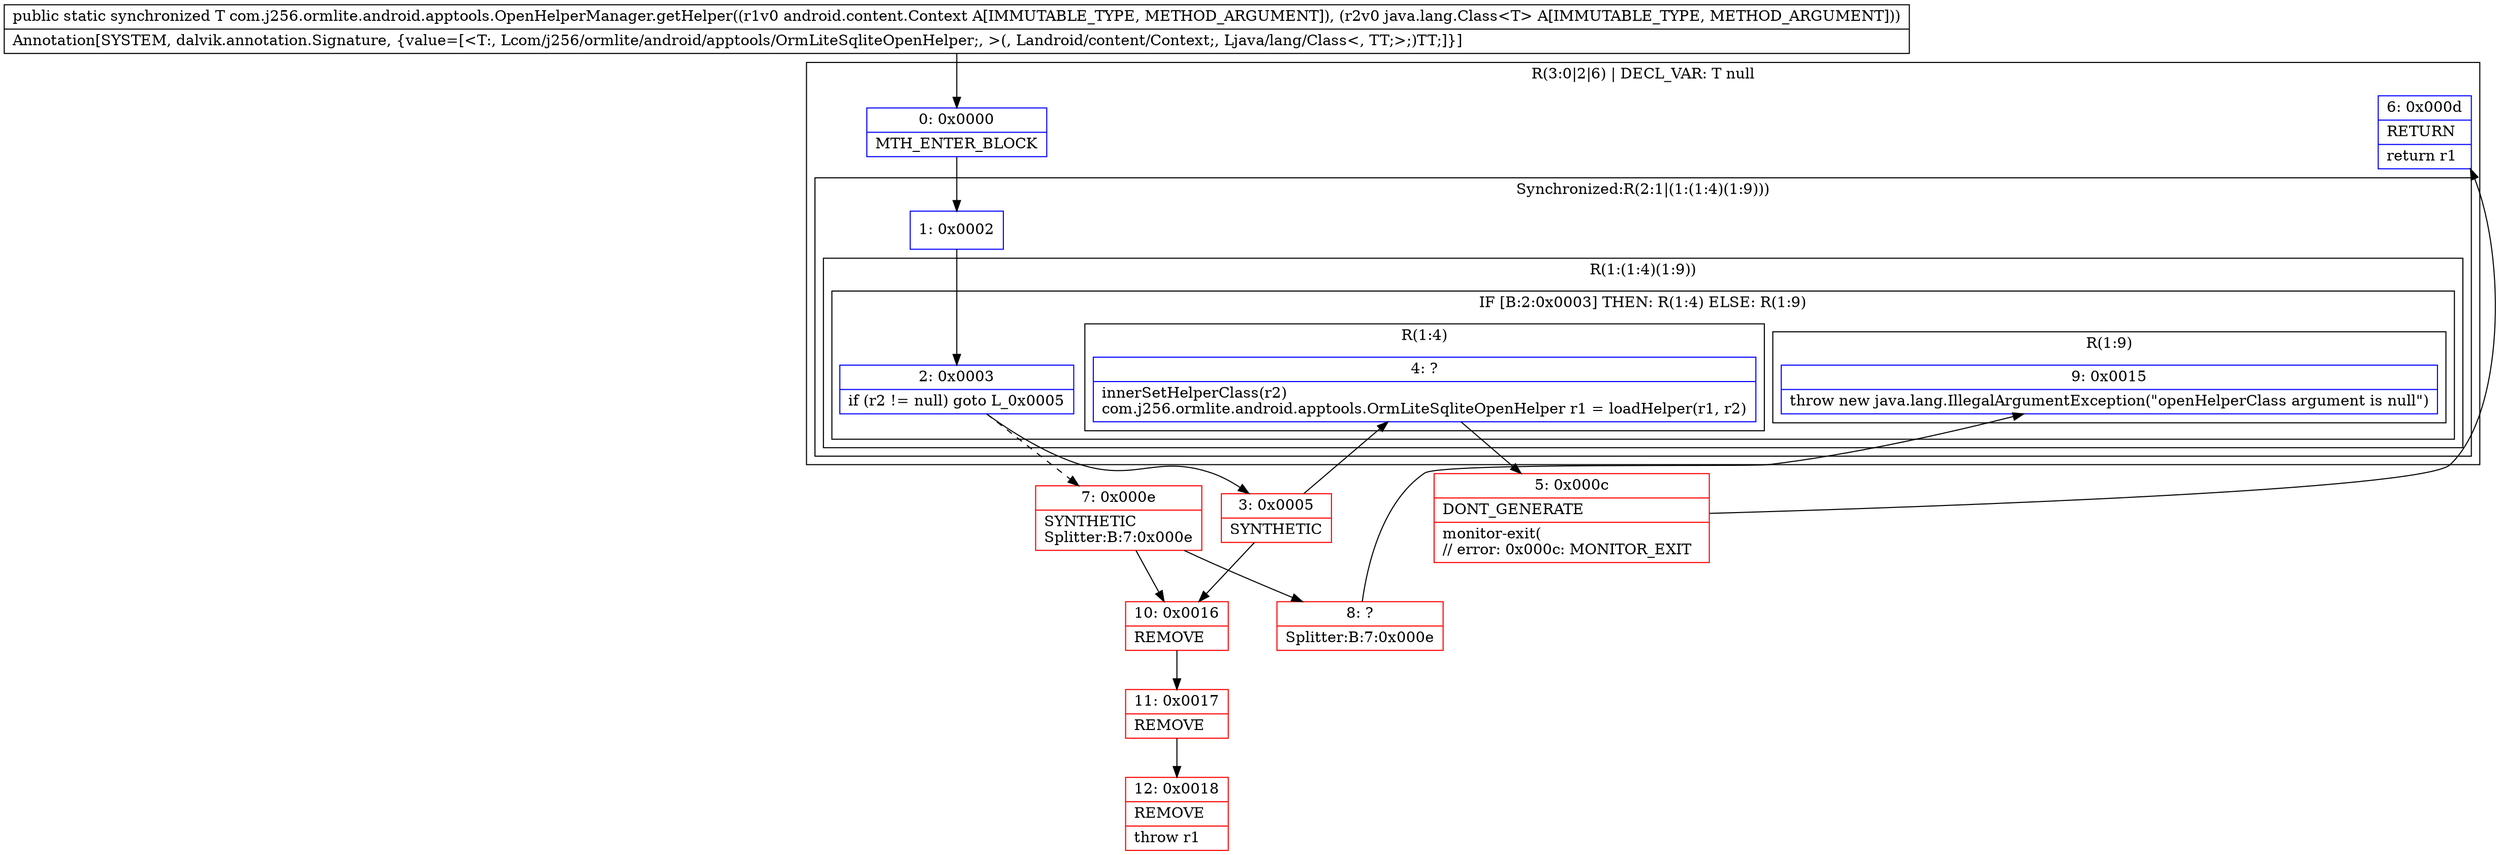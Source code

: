 digraph "CFG forcom.j256.ormlite.android.apptools.OpenHelperManager.getHelper(Landroid\/content\/Context;Ljava\/lang\/Class;)Lcom\/j256\/ormlite\/android\/apptools\/OrmLiteSqliteOpenHelper;" {
subgraph cluster_Region_1875435061 {
label = "R(3:0|2|6) | DECL_VAR: T null\l";
node [shape=record,color=blue];
Node_0 [shape=record,label="{0\:\ 0x0000|MTH_ENTER_BLOCK\l}"];
subgraph cluster_SynchronizedRegion_1940543057 {
label = "Synchronized:R(2:1|(1:(1:4)(1:9)))";
node [shape=record,color=blue];
Node_1 [shape=record,label="{1\:\ 0x0002}"];
subgraph cluster_Region_917074809 {
label = "R(1:(1:4)(1:9))";
node [shape=record,color=blue];
subgraph cluster_IfRegion_2029950082 {
label = "IF [B:2:0x0003] THEN: R(1:4) ELSE: R(1:9)";
node [shape=record,color=blue];
Node_2 [shape=record,label="{2\:\ 0x0003|if (r2 != null) goto L_0x0005\l}"];
subgraph cluster_Region_2009442507 {
label = "R(1:4)";
node [shape=record,color=blue];
Node_4 [shape=record,label="{4\:\ ?|innerSetHelperClass(r2)\lcom.j256.ormlite.android.apptools.OrmLiteSqliteOpenHelper r1 = loadHelper(r1, r2)\l}"];
}
subgraph cluster_Region_185207028 {
label = "R(1:9)";
node [shape=record,color=blue];
Node_9 [shape=record,label="{9\:\ 0x0015|throw new java.lang.IllegalArgumentException(\"openHelperClass argument is null\")\l}"];
}
}
}
}
Node_6 [shape=record,label="{6\:\ 0x000d|RETURN\l|return r1\l}"];
}
Node_3 [shape=record,color=red,label="{3\:\ 0x0005|SYNTHETIC\l}"];
Node_5 [shape=record,color=red,label="{5\:\ 0x000c|DONT_GENERATE\l|monitor\-exit(\l\/\/ error: 0x000c: MONITOR_EXIT  \l}"];
Node_7 [shape=record,color=red,label="{7\:\ 0x000e|SYNTHETIC\lSplitter:B:7:0x000e\l}"];
Node_8 [shape=record,color=red,label="{8\:\ ?|Splitter:B:7:0x000e\l}"];
Node_10 [shape=record,color=red,label="{10\:\ 0x0016|REMOVE\l}"];
Node_11 [shape=record,color=red,label="{11\:\ 0x0017|REMOVE\l}"];
Node_12 [shape=record,color=red,label="{12\:\ 0x0018|REMOVE\l|throw r1\l}"];
MethodNode[shape=record,label="{public static synchronized T com.j256.ormlite.android.apptools.OpenHelperManager.getHelper((r1v0 android.content.Context A[IMMUTABLE_TYPE, METHOD_ARGUMENT]), (r2v0 java.lang.Class\<T\> A[IMMUTABLE_TYPE, METHOD_ARGUMENT]))  | Annotation[SYSTEM, dalvik.annotation.Signature, \{value=[\<T:, Lcom\/j256\/ormlite\/android\/apptools\/OrmLiteSqliteOpenHelper;, \>(, Landroid\/content\/Context;, Ljava\/lang\/Class\<, TT;\>;)TT;]\}]\l}"];
MethodNode -> Node_0;
Node_0 -> Node_1;
Node_1 -> Node_2;
Node_2 -> Node_3;
Node_2 -> Node_7[style=dashed];
Node_4 -> Node_5;
Node_3 -> Node_4;
Node_3 -> Node_10;
Node_5 -> Node_6;
Node_7 -> Node_8;
Node_7 -> Node_10;
Node_8 -> Node_9;
Node_10 -> Node_11;
Node_11 -> Node_12;
}

